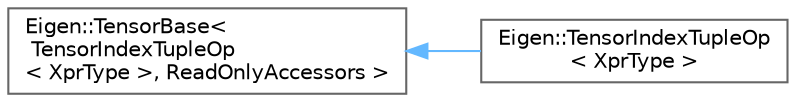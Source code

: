digraph "类继承关系图"
{
 // LATEX_PDF_SIZE
  bgcolor="transparent";
  edge [fontname=Helvetica,fontsize=10,labelfontname=Helvetica,labelfontsize=10];
  node [fontname=Helvetica,fontsize=10,shape=box,height=0.2,width=0.4];
  rankdir="LR";
  Node0 [id="Node000000",label="Eigen::TensorBase\<\l TensorIndexTupleOp\l\< XprType \>, ReadOnlyAccessors \>",height=0.2,width=0.4,color="grey40", fillcolor="white", style="filled",URL="$class_eigen_1_1_tensor_base.html",tooltip=" "];
  Node0 -> Node1 [id="edge4757_Node000000_Node000001",dir="back",color="steelblue1",style="solid",tooltip=" "];
  Node1 [id="Node000001",label="Eigen::TensorIndexTupleOp\l\< XprType \>",height=0.2,width=0.4,color="grey40", fillcolor="white", style="filled",URL="$class_eigen_1_1_tensor_index_tuple_op.html",tooltip=" "];
}
